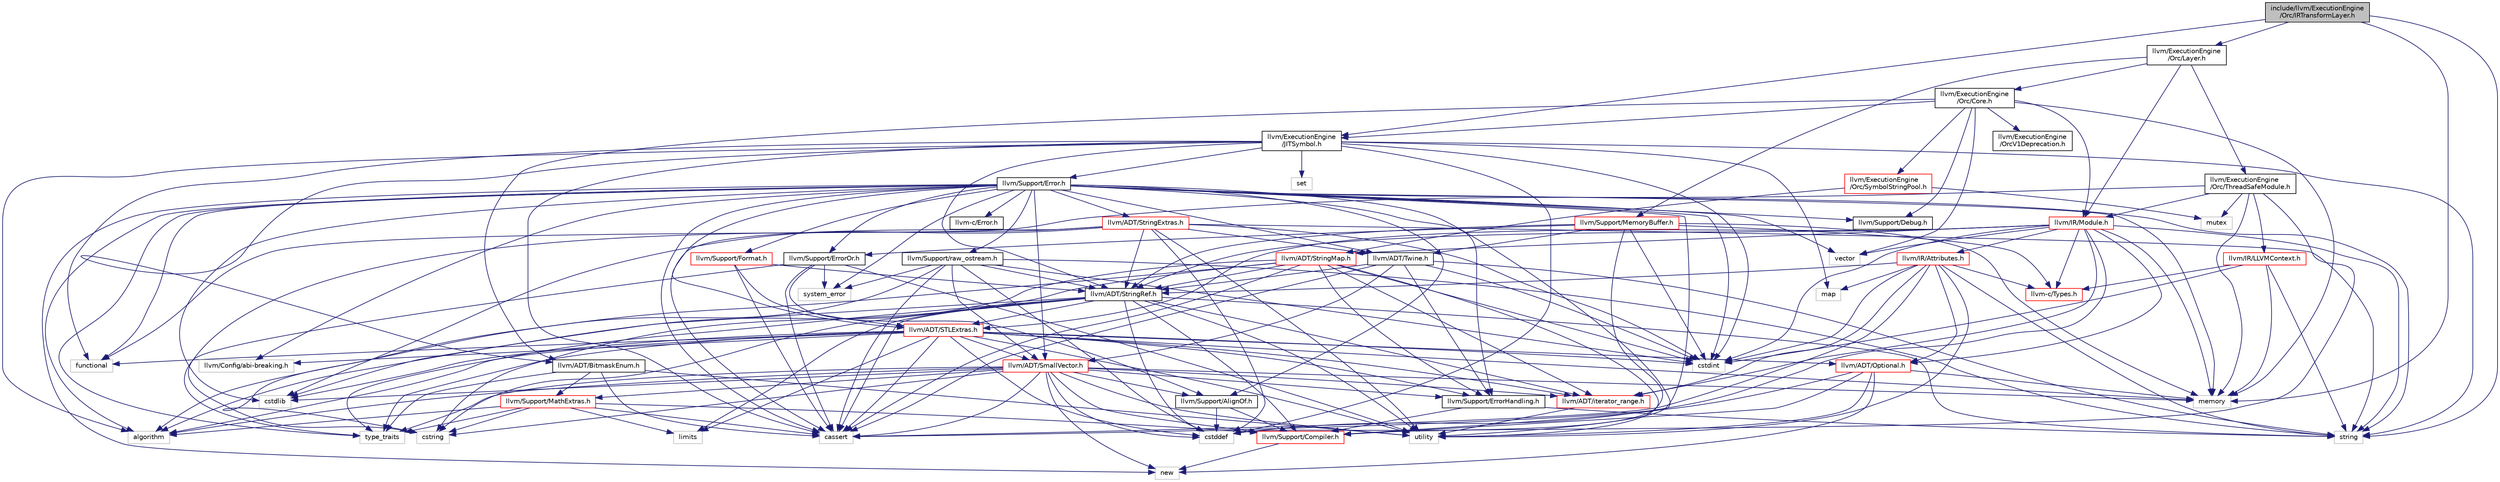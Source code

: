 digraph "include/llvm/ExecutionEngine/Orc/IRTransformLayer.h"
{
 // LATEX_PDF_SIZE
  bgcolor="transparent";
  edge [fontname="Helvetica",fontsize="10",labelfontname="Helvetica",labelfontsize="10"];
  node [fontname="Helvetica",fontsize="10",shape="box"];
  Node1 [label="include/llvm/ExecutionEngine\l/Orc/IRTransformLayer.h",height=0.2,width=0.4,color="black", fillcolor="grey75", style="filled", fontcolor="black",tooltip=" "];
  Node1 -> Node2 [color="midnightblue",fontsize="10",style="solid",fontname="Helvetica"];
  Node2 [label="llvm/ExecutionEngine\l/JITSymbol.h",height=0.2,width=0.4,color="black",URL="$JITSymbol_8h.html",tooltip=" "];
  Node2 -> Node3 [color="midnightblue",fontsize="10",style="solid",fontname="Helvetica"];
  Node3 [label="algorithm",height=0.2,width=0.4,color="grey75",tooltip=" "];
  Node2 -> Node4 [color="midnightblue",fontsize="10",style="solid",fontname="Helvetica"];
  Node4 [label="cassert",height=0.2,width=0.4,color="grey75",tooltip=" "];
  Node2 -> Node5 [color="midnightblue",fontsize="10",style="solid",fontname="Helvetica"];
  Node5 [label="cstddef",height=0.2,width=0.4,color="grey75",tooltip=" "];
  Node2 -> Node6 [color="midnightblue",fontsize="10",style="solid",fontname="Helvetica"];
  Node6 [label="cstdint",height=0.2,width=0.4,color="grey75",tooltip=" "];
  Node2 -> Node7 [color="midnightblue",fontsize="10",style="solid",fontname="Helvetica"];
  Node7 [label="functional",height=0.2,width=0.4,color="grey75",tooltip=" "];
  Node2 -> Node8 [color="midnightblue",fontsize="10",style="solid",fontname="Helvetica"];
  Node8 [label="map",height=0.2,width=0.4,color="grey75",tooltip=" "];
  Node2 -> Node9 [color="midnightblue",fontsize="10",style="solid",fontname="Helvetica"];
  Node9 [label="set",height=0.2,width=0.4,color="grey75",tooltip=" "];
  Node2 -> Node10 [color="midnightblue",fontsize="10",style="solid",fontname="Helvetica"];
  Node10 [label="string",height=0.2,width=0.4,color="grey75",tooltip=" "];
  Node2 -> Node11 [color="midnightblue",fontsize="10",style="solid",fontname="Helvetica"];
  Node11 [label="llvm/ADT/BitmaskEnum.h",height=0.2,width=0.4,color="black",URL="$BitmaskEnum_8h.html",tooltip=" "];
  Node11 -> Node4 [color="midnightblue",fontsize="10",style="solid",fontname="Helvetica"];
  Node11 -> Node12 [color="midnightblue",fontsize="10",style="solid",fontname="Helvetica"];
  Node12 [label="type_traits",height=0.2,width=0.4,color="grey75",tooltip=" "];
  Node11 -> Node13 [color="midnightblue",fontsize="10",style="solid",fontname="Helvetica"];
  Node13 [label="utility",height=0.2,width=0.4,color="grey75",tooltip=" "];
  Node11 -> Node14 [color="midnightblue",fontsize="10",style="solid",fontname="Helvetica"];
  Node14 [label="llvm/Support/MathExtras.h",height=0.2,width=0.4,color="red",URL="$MathExtras_8h.html",tooltip=" "];
  Node14 -> Node15 [color="midnightblue",fontsize="10",style="solid",fontname="Helvetica"];
  Node15 [label="llvm/Support/Compiler.h",height=0.2,width=0.4,color="red",URL="$Compiler_8h.html",tooltip=" "];
  Node15 -> Node17 [color="midnightblue",fontsize="10",style="solid",fontname="Helvetica"];
  Node17 [label="new",height=0.2,width=0.4,color="grey75",tooltip=" "];
  Node14 -> Node3 [color="midnightblue",fontsize="10",style="solid",fontname="Helvetica"];
  Node14 -> Node4 [color="midnightblue",fontsize="10",style="solid",fontname="Helvetica"];
  Node14 -> Node27 [color="midnightblue",fontsize="10",style="solid",fontname="Helvetica"];
  Node27 [label="cstring",height=0.2,width=0.4,color="grey75",tooltip=" "];
  Node14 -> Node28 [color="midnightblue",fontsize="10",style="solid",fontname="Helvetica"];
  Node28 [label="limits",height=0.2,width=0.4,color="grey75",tooltip=" "];
  Node14 -> Node12 [color="midnightblue",fontsize="10",style="solid",fontname="Helvetica"];
  Node2 -> Node29 [color="midnightblue",fontsize="10",style="solid",fontname="Helvetica"];
  Node29 [label="llvm/ADT/StringRef.h",height=0.2,width=0.4,color="black",URL="$StringRef_8h.html",tooltip=" "];
  Node29 -> Node30 [color="midnightblue",fontsize="10",style="solid",fontname="Helvetica"];
  Node30 [label="llvm/ADT/STLExtras.h",height=0.2,width=0.4,color="red",URL="$STLExtras_8h.html",tooltip=" "];
  Node30 -> Node31 [color="midnightblue",fontsize="10",style="solid",fontname="Helvetica"];
  Node31 [label="llvm/ADT/Optional.h",height=0.2,width=0.4,color="red",URL="$Optional_8h.html",tooltip=" "];
  Node31 -> Node15 [color="midnightblue",fontsize="10",style="solid",fontname="Helvetica"];
  Node31 -> Node4 [color="midnightblue",fontsize="10",style="solid",fontname="Helvetica"];
  Node31 -> Node34 [color="midnightblue",fontsize="10",style="solid",fontname="Helvetica"];
  Node34 [label="memory",height=0.2,width=0.4,color="grey75",tooltip=" "];
  Node31 -> Node17 [color="midnightblue",fontsize="10",style="solid",fontname="Helvetica"];
  Node31 -> Node13 [color="midnightblue",fontsize="10",style="solid",fontname="Helvetica"];
  Node30 -> Node35 [color="midnightblue",fontsize="10",style="solid",fontname="Helvetica"];
  Node35 [label="llvm/ADT/SmallVector.h",height=0.2,width=0.4,color="red",URL="$SmallVector_8h.html",tooltip=" "];
  Node35 -> Node36 [color="midnightblue",fontsize="10",style="solid",fontname="Helvetica"];
  Node36 [label="llvm/ADT/iterator_range.h",height=0.2,width=0.4,color="red",URL="$iterator__range_8h.html",tooltip="This provides a very simple, boring adaptor for a begin and end iterator into a range type."];
  Node36 -> Node13 [color="midnightblue",fontsize="10",style="solid",fontname="Helvetica"];
  Node35 -> Node38 [color="midnightblue",fontsize="10",style="solid",fontname="Helvetica"];
  Node38 [label="llvm/Support/AlignOf.h",height=0.2,width=0.4,color="black",URL="$AlignOf_8h.html",tooltip=" "];
  Node38 -> Node15 [color="midnightblue",fontsize="10",style="solid",fontname="Helvetica"];
  Node38 -> Node5 [color="midnightblue",fontsize="10",style="solid",fontname="Helvetica"];
  Node35 -> Node15 [color="midnightblue",fontsize="10",style="solid",fontname="Helvetica"];
  Node35 -> Node14 [color="midnightblue",fontsize="10",style="solid",fontname="Helvetica"];
  Node35 -> Node40 [color="midnightblue",fontsize="10",style="solid",fontname="Helvetica"];
  Node40 [label="llvm/Support/ErrorHandling.h",height=0.2,width=0.4,color="black",URL="$llvm_2Support_2ErrorHandling_8h.html",tooltip=" "];
  Node40 -> Node15 [color="midnightblue",fontsize="10",style="solid",fontname="Helvetica"];
  Node40 -> Node10 [color="midnightblue",fontsize="10",style="solid",fontname="Helvetica"];
  Node35 -> Node3 [color="midnightblue",fontsize="10",style="solid",fontname="Helvetica"];
  Node35 -> Node4 [color="midnightblue",fontsize="10",style="solid",fontname="Helvetica"];
  Node35 -> Node5 [color="midnightblue",fontsize="10",style="solid",fontname="Helvetica"];
  Node35 -> Node41 [color="midnightblue",fontsize="10",style="solid",fontname="Helvetica"];
  Node41 [label="cstdlib",height=0.2,width=0.4,color="grey75",tooltip=" "];
  Node35 -> Node27 [color="midnightblue",fontsize="10",style="solid",fontname="Helvetica"];
  Node35 -> Node34 [color="midnightblue",fontsize="10",style="solid",fontname="Helvetica"];
  Node35 -> Node17 [color="midnightblue",fontsize="10",style="solid",fontname="Helvetica"];
  Node35 -> Node12 [color="midnightblue",fontsize="10",style="solid",fontname="Helvetica"];
  Node35 -> Node13 [color="midnightblue",fontsize="10",style="solid",fontname="Helvetica"];
  Node30 -> Node36 [color="midnightblue",fontsize="10",style="solid",fontname="Helvetica"];
  Node30 -> Node44 [color="midnightblue",fontsize="10",style="solid",fontname="Helvetica"];
  Node44 [label="llvm/Config/abi-breaking.h",height=0.2,width=0.4,color="grey75",tooltip=" "];
  Node30 -> Node40 [color="midnightblue",fontsize="10",style="solid",fontname="Helvetica"];
  Node30 -> Node3 [color="midnightblue",fontsize="10",style="solid",fontname="Helvetica"];
  Node30 -> Node4 [color="midnightblue",fontsize="10",style="solid",fontname="Helvetica"];
  Node30 -> Node5 [color="midnightblue",fontsize="10",style="solid",fontname="Helvetica"];
  Node30 -> Node6 [color="midnightblue",fontsize="10",style="solid",fontname="Helvetica"];
  Node30 -> Node41 [color="midnightblue",fontsize="10",style="solid",fontname="Helvetica"];
  Node30 -> Node7 [color="midnightblue",fontsize="10",style="solid",fontname="Helvetica"];
  Node30 -> Node28 [color="midnightblue",fontsize="10",style="solid",fontname="Helvetica"];
  Node30 -> Node34 [color="midnightblue",fontsize="10",style="solid",fontname="Helvetica"];
  Node30 -> Node12 [color="midnightblue",fontsize="10",style="solid",fontname="Helvetica"];
  Node30 -> Node13 [color="midnightblue",fontsize="10",style="solid",fontname="Helvetica"];
  Node29 -> Node36 [color="midnightblue",fontsize="10",style="solid",fontname="Helvetica"];
  Node29 -> Node15 [color="midnightblue",fontsize="10",style="solid",fontname="Helvetica"];
  Node29 -> Node3 [color="midnightblue",fontsize="10",style="solid",fontname="Helvetica"];
  Node29 -> Node4 [color="midnightblue",fontsize="10",style="solid",fontname="Helvetica"];
  Node29 -> Node5 [color="midnightblue",fontsize="10",style="solid",fontname="Helvetica"];
  Node29 -> Node27 [color="midnightblue",fontsize="10",style="solid",fontname="Helvetica"];
  Node29 -> Node28 [color="midnightblue",fontsize="10",style="solid",fontname="Helvetica"];
  Node29 -> Node10 [color="midnightblue",fontsize="10",style="solid",fontname="Helvetica"];
  Node29 -> Node12 [color="midnightblue",fontsize="10",style="solid",fontname="Helvetica"];
  Node29 -> Node13 [color="midnightblue",fontsize="10",style="solid",fontname="Helvetica"];
  Node2 -> Node46 [color="midnightblue",fontsize="10",style="solid",fontname="Helvetica"];
  Node46 [label="llvm/Support/Error.h",height=0.2,width=0.4,color="black",URL="$llvm_2Support_2Error_8h.html",tooltip=" "];
  Node46 -> Node47 [color="midnightblue",fontsize="10",style="solid",fontname="Helvetica"];
  Node47 [label="llvm-c/Error.h",height=0.2,width=0.4,color="black",URL="$llvm-c_2Error_8h.html",tooltip=" "];
  Node46 -> Node30 [color="midnightblue",fontsize="10",style="solid",fontname="Helvetica"];
  Node46 -> Node35 [color="midnightblue",fontsize="10",style="solid",fontname="Helvetica"];
  Node46 -> Node48 [color="midnightblue",fontsize="10",style="solid",fontname="Helvetica"];
  Node48 [label="llvm/ADT/StringExtras.h",height=0.2,width=0.4,color="red",URL="$StringExtras_8h.html",tooltip=" "];
  Node48 -> Node29 [color="midnightblue",fontsize="10",style="solid",fontname="Helvetica"];
  Node48 -> Node60 [color="midnightblue",fontsize="10",style="solid",fontname="Helvetica"];
  Node60 [label="llvm/ADT/Twine.h",height=0.2,width=0.4,color="black",URL="$Twine_8h.html",tooltip=" "];
  Node60 -> Node35 [color="midnightblue",fontsize="10",style="solid",fontname="Helvetica"];
  Node60 -> Node29 [color="midnightblue",fontsize="10",style="solid",fontname="Helvetica"];
  Node60 -> Node40 [color="midnightblue",fontsize="10",style="solid",fontname="Helvetica"];
  Node60 -> Node4 [color="midnightblue",fontsize="10",style="solid",fontname="Helvetica"];
  Node60 -> Node6 [color="midnightblue",fontsize="10",style="solid",fontname="Helvetica"];
  Node60 -> Node10 [color="midnightblue",fontsize="10",style="solid",fontname="Helvetica"];
  Node48 -> Node4 [color="midnightblue",fontsize="10",style="solid",fontname="Helvetica"];
  Node48 -> Node5 [color="midnightblue",fontsize="10",style="solid",fontname="Helvetica"];
  Node48 -> Node6 [color="midnightblue",fontsize="10",style="solid",fontname="Helvetica"];
  Node48 -> Node41 [color="midnightblue",fontsize="10",style="solid",fontname="Helvetica"];
  Node48 -> Node27 [color="midnightblue",fontsize="10",style="solid",fontname="Helvetica"];
  Node48 -> Node10 [color="midnightblue",fontsize="10",style="solid",fontname="Helvetica"];
  Node48 -> Node13 [color="midnightblue",fontsize="10",style="solid",fontname="Helvetica"];
  Node46 -> Node60 [color="midnightblue",fontsize="10",style="solid",fontname="Helvetica"];
  Node46 -> Node44 [color="midnightblue",fontsize="10",style="solid",fontname="Helvetica"];
  Node46 -> Node38 [color="midnightblue",fontsize="10",style="solid",fontname="Helvetica"];
  Node46 -> Node15 [color="midnightblue",fontsize="10",style="solid",fontname="Helvetica"];
  Node46 -> Node61 [color="midnightblue",fontsize="10",style="solid",fontname="Helvetica"];
  Node61 [label="llvm/Support/Debug.h",height=0.2,width=0.4,color="black",URL="$Debug_8h.html",tooltip=" "];
  Node46 -> Node40 [color="midnightblue",fontsize="10",style="solid",fontname="Helvetica"];
  Node46 -> Node62 [color="midnightblue",fontsize="10",style="solid",fontname="Helvetica"];
  Node62 [label="llvm/Support/ErrorOr.h",height=0.2,width=0.4,color="black",URL="$ErrorOr_8h.html",tooltip="Provides ErrorOr<T> smart pointer."];
  Node62 -> Node38 [color="midnightblue",fontsize="10",style="solid",fontname="Helvetica"];
  Node62 -> Node4 [color="midnightblue",fontsize="10",style="solid",fontname="Helvetica"];
  Node62 -> Node63 [color="midnightblue",fontsize="10",style="solid",fontname="Helvetica"];
  Node63 [label="system_error",height=0.2,width=0.4,color="grey75",tooltip=" "];
  Node62 -> Node12 [color="midnightblue",fontsize="10",style="solid",fontname="Helvetica"];
  Node62 -> Node13 [color="midnightblue",fontsize="10",style="solid",fontname="Helvetica"];
  Node46 -> Node64 [color="midnightblue",fontsize="10",style="solid",fontname="Helvetica"];
  Node64 [label="llvm/Support/Format.h",height=0.2,width=0.4,color="red",URL="$Format_8h.html",tooltip=" "];
  Node64 -> Node30 [color="midnightblue",fontsize="10",style="solid",fontname="Helvetica"];
  Node64 -> Node29 [color="midnightblue",fontsize="10",style="solid",fontname="Helvetica"];
  Node64 -> Node4 [color="midnightblue",fontsize="10",style="solid",fontname="Helvetica"];
  Node46 -> Node66 [color="midnightblue",fontsize="10",style="solid",fontname="Helvetica"];
  Node66 [label="llvm/Support/raw_ostream.h",height=0.2,width=0.4,color="black",URL="$raw__ostream_8h.html",tooltip=" "];
  Node66 -> Node35 [color="midnightblue",fontsize="10",style="solid",fontname="Helvetica"];
  Node66 -> Node29 [color="midnightblue",fontsize="10",style="solid",fontname="Helvetica"];
  Node66 -> Node4 [color="midnightblue",fontsize="10",style="solid",fontname="Helvetica"];
  Node66 -> Node5 [color="midnightblue",fontsize="10",style="solid",fontname="Helvetica"];
  Node66 -> Node6 [color="midnightblue",fontsize="10",style="solid",fontname="Helvetica"];
  Node66 -> Node27 [color="midnightblue",fontsize="10",style="solid",fontname="Helvetica"];
  Node66 -> Node10 [color="midnightblue",fontsize="10",style="solid",fontname="Helvetica"];
  Node66 -> Node63 [color="midnightblue",fontsize="10",style="solid",fontname="Helvetica"];
  Node46 -> Node3 [color="midnightblue",fontsize="10",style="solid",fontname="Helvetica"];
  Node46 -> Node4 [color="midnightblue",fontsize="10",style="solid",fontname="Helvetica"];
  Node46 -> Node6 [color="midnightblue",fontsize="10",style="solid",fontname="Helvetica"];
  Node46 -> Node41 [color="midnightblue",fontsize="10",style="solid",fontname="Helvetica"];
  Node46 -> Node7 [color="midnightblue",fontsize="10",style="solid",fontname="Helvetica"];
  Node46 -> Node34 [color="midnightblue",fontsize="10",style="solid",fontname="Helvetica"];
  Node46 -> Node17 [color="midnightblue",fontsize="10",style="solid",fontname="Helvetica"];
  Node46 -> Node10 [color="midnightblue",fontsize="10",style="solid",fontname="Helvetica"];
  Node46 -> Node63 [color="midnightblue",fontsize="10",style="solid",fontname="Helvetica"];
  Node46 -> Node12 [color="midnightblue",fontsize="10",style="solid",fontname="Helvetica"];
  Node46 -> Node13 [color="midnightblue",fontsize="10",style="solid",fontname="Helvetica"];
  Node46 -> Node58 [color="midnightblue",fontsize="10",style="solid",fontname="Helvetica"];
  Node58 [label="vector",height=0.2,width=0.4,color="grey75",tooltip=" "];
  Node1 -> Node67 [color="midnightblue",fontsize="10",style="solid",fontname="Helvetica"];
  Node67 [label="llvm/ExecutionEngine\l/Orc/Layer.h",height=0.2,width=0.4,color="black",URL="$Layer_8h.html",tooltip=" "];
  Node67 -> Node68 [color="midnightblue",fontsize="10",style="solid",fontname="Helvetica"];
  Node68 [label="llvm/ExecutionEngine\l/Orc/Core.h",height=0.2,width=0.4,color="black",URL="$llvm_2ExecutionEngine_2Orc_2Core_8h.html",tooltip=" "];
  Node68 -> Node11 [color="midnightblue",fontsize="10",style="solid",fontname="Helvetica"];
  Node68 -> Node2 [color="midnightblue",fontsize="10",style="solid",fontname="Helvetica"];
  Node68 -> Node69 [color="midnightblue",fontsize="10",style="solid",fontname="Helvetica"];
  Node69 [label="llvm/ExecutionEngine\l/Orc/SymbolStringPool.h",height=0.2,width=0.4,color="red",URL="$SymbolStringPool_8h.html",tooltip=" "];
  Node69 -> Node52 [color="midnightblue",fontsize="10",style="solid",fontname="Helvetica"];
  Node52 [label="llvm/ADT/StringMap.h",height=0.2,width=0.4,color="red",URL="$StringMap_8h.html",tooltip=" "];
  Node52 -> Node29 [color="midnightblue",fontsize="10",style="solid",fontname="Helvetica"];
  Node52 -> Node36 [color="midnightblue",fontsize="10",style="solid",fontname="Helvetica"];
  Node52 -> Node40 [color="midnightblue",fontsize="10",style="solid",fontname="Helvetica"];
  Node52 -> Node3 [color="midnightblue",fontsize="10",style="solid",fontname="Helvetica"];
  Node52 -> Node4 [color="midnightblue",fontsize="10",style="solid",fontname="Helvetica"];
  Node52 -> Node6 [color="midnightblue",fontsize="10",style="solid",fontname="Helvetica"];
  Node52 -> Node41 [color="midnightblue",fontsize="10",style="solid",fontname="Helvetica"];
  Node52 -> Node27 [color="midnightblue",fontsize="10",style="solid",fontname="Helvetica"];
  Node52 -> Node13 [color="midnightblue",fontsize="10",style="solid",fontname="Helvetica"];
  Node69 -> Node76 [color="midnightblue",fontsize="10",style="solid",fontname="Helvetica"];
  Node76 [label="mutex",height=0.2,width=0.4,color="grey75",tooltip=" "];
  Node68 -> Node77 [color="midnightblue",fontsize="10",style="solid",fontname="Helvetica"];
  Node77 [label="llvm/ExecutionEngine\l/OrcV1Deprecation.h",height=0.2,width=0.4,color="black",URL="$OrcV1Deprecation_8h.html",tooltip=" "];
  Node68 -> Node78 [color="midnightblue",fontsize="10",style="solid",fontname="Helvetica"];
  Node78 [label="llvm/IR/Module.h",height=0.2,width=0.4,color="red",URL="$Module_8h.html",tooltip="Module.h This file contains the declarations for the Module class."];
  Node78 -> Node79 [color="midnightblue",fontsize="10",style="solid",fontname="Helvetica"];
  Node79 [label="llvm-c/Types.h",height=0.2,width=0.4,color="red",URL="$llvm-c_2Types_8h.html",tooltip=" "];
  Node78 -> Node31 [color="midnightblue",fontsize="10",style="solid",fontname="Helvetica"];
  Node78 -> Node30 [color="midnightblue",fontsize="10",style="solid",fontname="Helvetica"];
  Node78 -> Node52 [color="midnightblue",fontsize="10",style="solid",fontname="Helvetica"];
  Node78 -> Node29 [color="midnightblue",fontsize="10",style="solid",fontname="Helvetica"];
  Node78 -> Node36 [color="midnightblue",fontsize="10",style="solid",fontname="Helvetica"];
  Node78 -> Node80 [color="midnightblue",fontsize="10",style="solid",fontname="Helvetica"];
  Node80 [label="llvm/IR/Attributes.h",height=0.2,width=0.4,color="red",URL="$Attributes_8h.html",tooltip="This file contains the simple types necessary to represent the attributes associated with functions a..."];
  Node80 -> Node79 [color="midnightblue",fontsize="10",style="solid",fontname="Helvetica"];
  Node80 -> Node31 [color="midnightblue",fontsize="10",style="solid",fontname="Helvetica"];
  Node80 -> Node29 [color="midnightblue",fontsize="10",style="solid",fontname="Helvetica"];
  Node80 -> Node36 [color="midnightblue",fontsize="10",style="solid",fontname="Helvetica"];
  Node80 -> Node4 [color="midnightblue",fontsize="10",style="solid",fontname="Helvetica"];
  Node80 -> Node6 [color="midnightblue",fontsize="10",style="solid",fontname="Helvetica"];
  Node80 -> Node8 [color="midnightblue",fontsize="10",style="solid",fontname="Helvetica"];
  Node80 -> Node10 [color="midnightblue",fontsize="10",style="solid",fontname="Helvetica"];
  Node80 -> Node13 [color="midnightblue",fontsize="10",style="solid",fontname="Helvetica"];
  Node78 -> Node5 [color="midnightblue",fontsize="10",style="solid",fontname="Helvetica"];
  Node78 -> Node6 [color="midnightblue",fontsize="10",style="solid",fontname="Helvetica"];
  Node78 -> Node34 [color="midnightblue",fontsize="10",style="solid",fontname="Helvetica"];
  Node78 -> Node10 [color="midnightblue",fontsize="10",style="solid",fontname="Helvetica"];
  Node78 -> Node58 [color="midnightblue",fontsize="10",style="solid",fontname="Helvetica"];
  Node68 -> Node61 [color="midnightblue",fontsize="10",style="solid",fontname="Helvetica"];
  Node68 -> Node34 [color="midnightblue",fontsize="10",style="solid",fontname="Helvetica"];
  Node68 -> Node58 [color="midnightblue",fontsize="10",style="solid",fontname="Helvetica"];
  Node67 -> Node144 [color="midnightblue",fontsize="10",style="solid",fontname="Helvetica"];
  Node144 [label="llvm/ExecutionEngine\l/Orc/ThreadSafeModule.h",height=0.2,width=0.4,color="black",URL="$ThreadSafeModule_8h.html",tooltip=" "];
  Node144 -> Node124 [color="midnightblue",fontsize="10",style="solid",fontname="Helvetica"];
  Node124 [label="llvm/IR/LLVMContext.h",height=0.2,width=0.4,color="red",URL="$LLVMContext_8h.html",tooltip=" "];
  Node124 -> Node79 [color="midnightblue",fontsize="10",style="solid",fontname="Helvetica"];
  Node124 -> Node6 [color="midnightblue",fontsize="10",style="solid",fontname="Helvetica"];
  Node124 -> Node34 [color="midnightblue",fontsize="10",style="solid",fontname="Helvetica"];
  Node124 -> Node10 [color="midnightblue",fontsize="10",style="solid",fontname="Helvetica"];
  Node144 -> Node78 [color="midnightblue",fontsize="10",style="solid",fontname="Helvetica"];
  Node144 -> Node15 [color="midnightblue",fontsize="10",style="solid",fontname="Helvetica"];
  Node144 -> Node7 [color="midnightblue",fontsize="10",style="solid",fontname="Helvetica"];
  Node144 -> Node34 [color="midnightblue",fontsize="10",style="solid",fontname="Helvetica"];
  Node144 -> Node76 [color="midnightblue",fontsize="10",style="solid",fontname="Helvetica"];
  Node67 -> Node78 [color="midnightblue",fontsize="10",style="solid",fontname="Helvetica"];
  Node67 -> Node145 [color="midnightblue",fontsize="10",style="solid",fontname="Helvetica"];
  Node145 [label="llvm/Support/MemoryBuffer.h",height=0.2,width=0.4,color="red",URL="$MemoryBuffer_8h.html",tooltip=" "];
  Node145 -> Node79 [color="midnightblue",fontsize="10",style="solid",fontname="Helvetica"];
  Node145 -> Node29 [color="midnightblue",fontsize="10",style="solid",fontname="Helvetica"];
  Node145 -> Node60 [color="midnightblue",fontsize="10",style="solid",fontname="Helvetica"];
  Node145 -> Node62 [color="midnightblue",fontsize="10",style="solid",fontname="Helvetica"];
  Node145 -> Node5 [color="midnightblue",fontsize="10",style="solid",fontname="Helvetica"];
  Node145 -> Node6 [color="midnightblue",fontsize="10",style="solid",fontname="Helvetica"];
  Node145 -> Node34 [color="midnightblue",fontsize="10",style="solid",fontname="Helvetica"];
  Node1 -> Node34 [color="midnightblue",fontsize="10",style="solid",fontname="Helvetica"];
  Node1 -> Node10 [color="midnightblue",fontsize="10",style="solid",fontname="Helvetica"];
}
